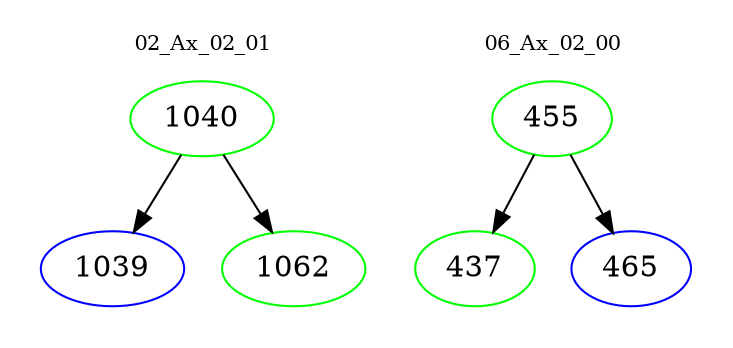 digraph{
subgraph cluster_0 {
color = white
label = "02_Ax_02_01";
fontsize=10;
T0_1040 [label="1040", color="green"]
T0_1040 -> T0_1039 [color="black"]
T0_1039 [label="1039", color="blue"]
T0_1040 -> T0_1062 [color="black"]
T0_1062 [label="1062", color="green"]
}
subgraph cluster_1 {
color = white
label = "06_Ax_02_00";
fontsize=10;
T1_455 [label="455", color="green"]
T1_455 -> T1_437 [color="black"]
T1_437 [label="437", color="green"]
T1_455 -> T1_465 [color="black"]
T1_465 [label="465", color="blue"]
}
}
